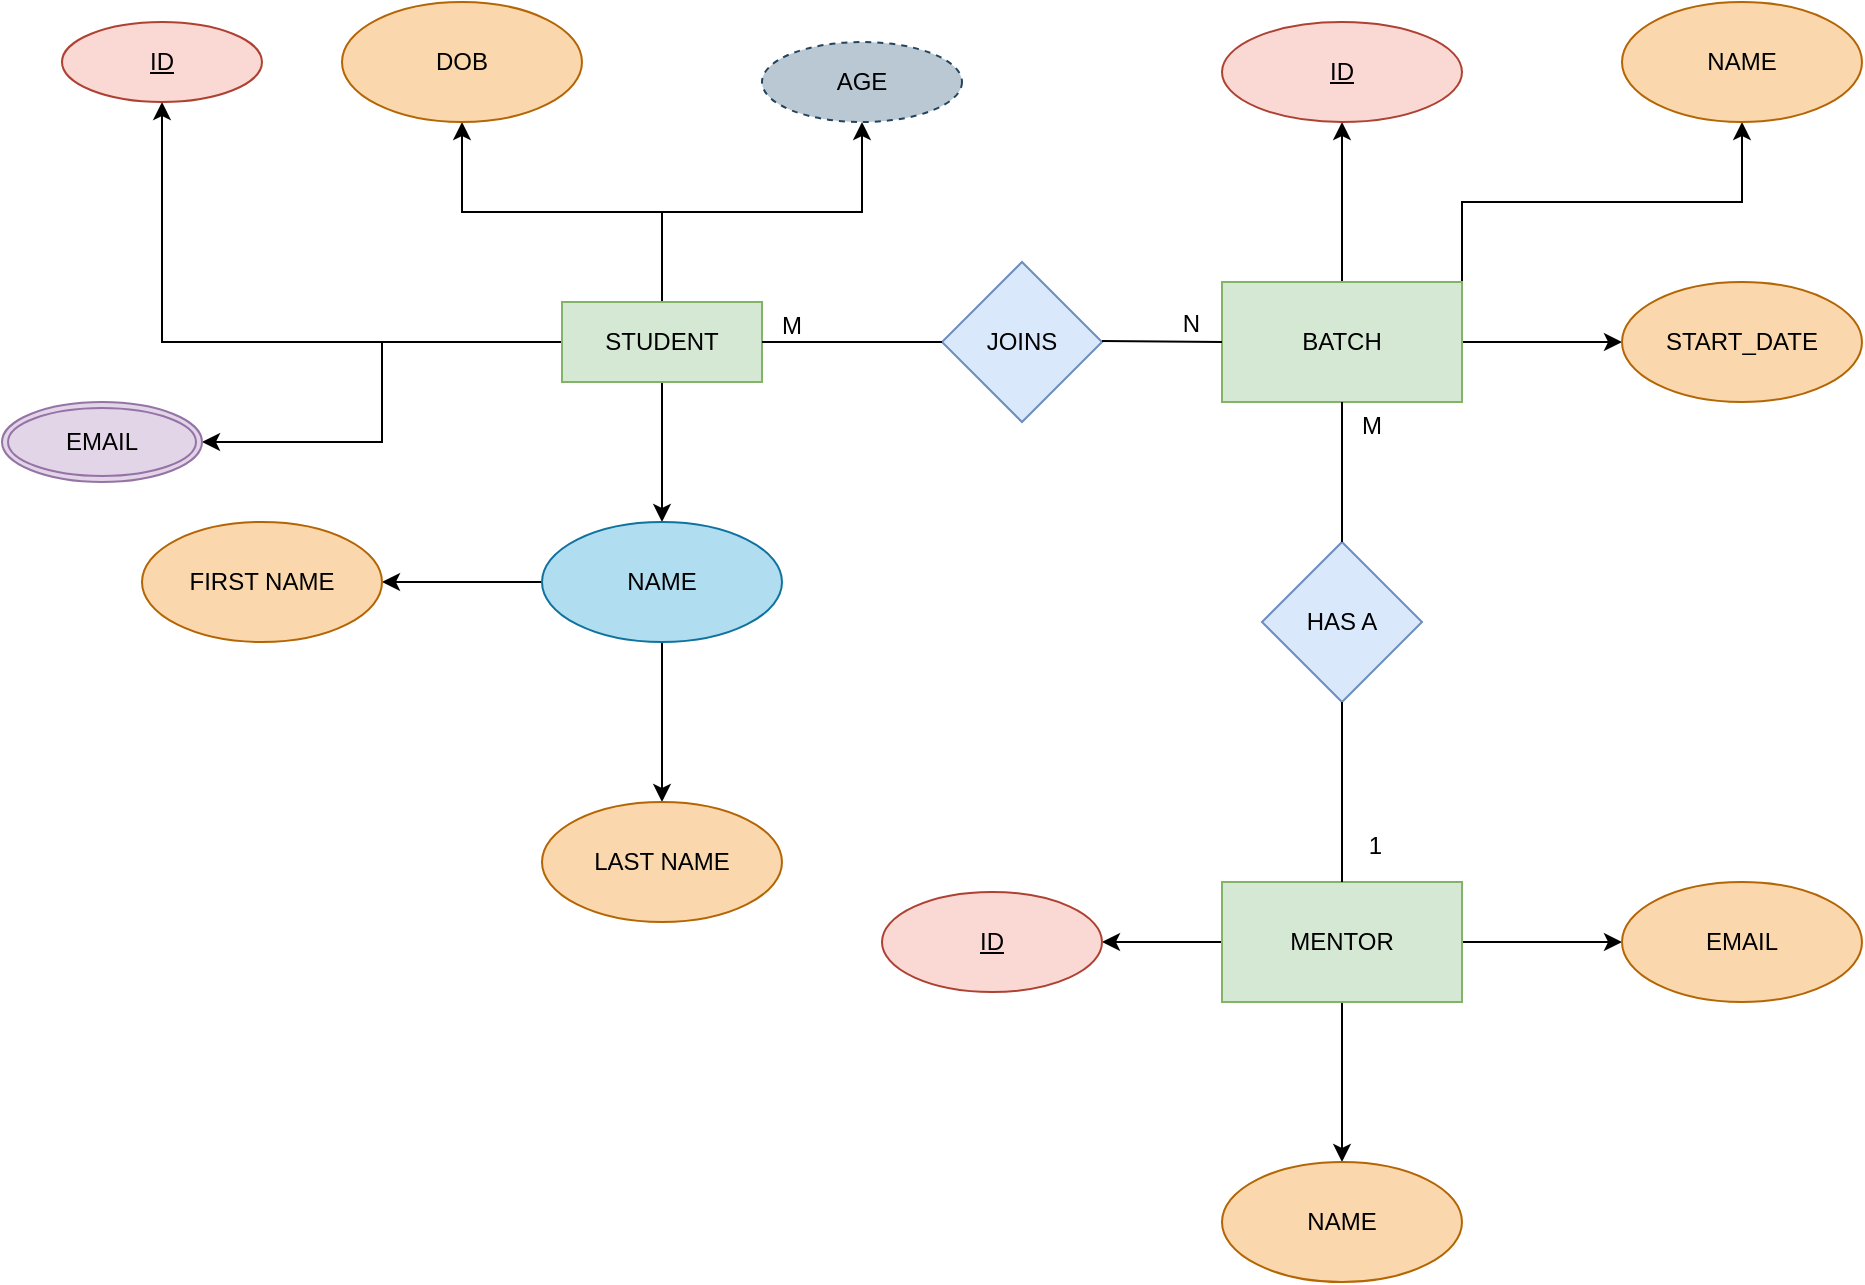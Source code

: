 <mxfile version="20.0.4" type="device"><diagram id="R2lEEEUBdFMjLlhIrx00" name="Page-1"><mxGraphModel dx="901" dy="615" grid="1" gridSize="10" guides="1" tooltips="1" connect="1" arrows="1" fold="1" page="1" pageScale="1" pageWidth="850" pageHeight="1100" math="0" shadow="0" extFonts="Permanent Marker^https://fonts.googleapis.com/css?family=Permanent+Marker"><root><mxCell id="0"/><mxCell id="1" parent="0"/><mxCell id="Y5mlLOmT_3ghe-jf76Ce-3" value="" style="edgeStyle=orthogonalEdgeStyle;rounded=0;orthogonalLoop=1;jettySize=auto;html=1;" parent="1" source="Y5mlLOmT_3ghe-jf76Ce-1" target="Y5mlLOmT_3ghe-jf76Ce-2" edge="1"><mxGeometry relative="1" as="geometry"/></mxCell><mxCell id="Y5mlLOmT_3ghe-jf76Ce-5" value="" style="edgeStyle=orthogonalEdgeStyle;rounded=0;orthogonalLoop=1;jettySize=auto;html=1;" parent="1" source="Y5mlLOmT_3ghe-jf76Ce-1" target="Y5mlLOmT_3ghe-jf76Ce-4" edge="1"><mxGeometry relative="1" as="geometry"/></mxCell><mxCell id="Y5mlLOmT_3ghe-jf76Ce-11" value="" style="edgeStyle=orthogonalEdgeStyle;rounded=0;orthogonalLoop=1;jettySize=auto;html=1;" parent="1" source="Y5mlLOmT_3ghe-jf76Ce-1" target="Y5mlLOmT_3ghe-jf76Ce-10" edge="1"><mxGeometry relative="1" as="geometry"/></mxCell><mxCell id="Y5mlLOmT_3ghe-jf76Ce-13" value="" style="edgeStyle=orthogonalEdgeStyle;rounded=0;orthogonalLoop=1;jettySize=auto;html=1;" parent="1" source="Y5mlLOmT_3ghe-jf76Ce-1" target="Y5mlLOmT_3ghe-jf76Ce-12" edge="1"><mxGeometry relative="1" as="geometry"/></mxCell><mxCell id="4EB3nuLRP2A_5oijIyLw-2" style="edgeStyle=orthogonalEdgeStyle;rounded=0;orthogonalLoop=1;jettySize=auto;html=1;exitX=0;exitY=0.5;exitDx=0;exitDy=0;entryX=1;entryY=0.5;entryDx=0;entryDy=0;" edge="1" parent="1" source="Y5mlLOmT_3ghe-jf76Ce-1" target="Y5mlLOmT_3ghe-jf76Ce-14"><mxGeometry relative="1" as="geometry"/></mxCell><mxCell id="Y5mlLOmT_3ghe-jf76Ce-1" value="STUDENT" style="whiteSpace=wrap;html=1;align=center;fillColor=#d5e8d4;strokeColor=#82b366;" parent="1" vertex="1"><mxGeometry x="340" y="210" width="100" height="40" as="geometry"/></mxCell><mxCell id="Y5mlLOmT_3ghe-jf76Ce-2" value="ID" style="ellipse;whiteSpace=wrap;html=1;align=center;fontStyle=4;fillColor=#fad9d5;strokeColor=#ae4132;" parent="1" vertex="1"><mxGeometry x="90" y="70" width="100" height="40" as="geometry"/></mxCell><mxCell id="Y5mlLOmT_3ghe-jf76Ce-7" value="" style="edgeStyle=orthogonalEdgeStyle;rounded=0;orthogonalLoop=1;jettySize=auto;html=1;" parent="1" source="Y5mlLOmT_3ghe-jf76Ce-4" target="Y5mlLOmT_3ghe-jf76Ce-6" edge="1"><mxGeometry relative="1" as="geometry"/></mxCell><mxCell id="Y5mlLOmT_3ghe-jf76Ce-9" value="" style="edgeStyle=orthogonalEdgeStyle;rounded=0;orthogonalLoop=1;jettySize=auto;html=1;" parent="1" source="Y5mlLOmT_3ghe-jf76Ce-4" target="Y5mlLOmT_3ghe-jf76Ce-8" edge="1"><mxGeometry relative="1" as="geometry"/></mxCell><mxCell id="Y5mlLOmT_3ghe-jf76Ce-4" value="NAME" style="ellipse;whiteSpace=wrap;html=1;fillColor=#b1ddf0;strokeColor=#10739e;" parent="1" vertex="1"><mxGeometry x="330" y="320" width="120" height="60" as="geometry"/></mxCell><mxCell id="Y5mlLOmT_3ghe-jf76Ce-6" value="LAST NAME" style="ellipse;whiteSpace=wrap;html=1;fillColor=#fad7ac;strokeColor=#b46504;" parent="1" vertex="1"><mxGeometry x="330" y="460" width="120" height="60" as="geometry"/></mxCell><mxCell id="Y5mlLOmT_3ghe-jf76Ce-8" value="FIRST NAME" style="ellipse;whiteSpace=wrap;html=1;fillColor=#fad7ac;strokeColor=#b46504;" parent="1" vertex="1"><mxGeometry x="130" y="320" width="120" height="60" as="geometry"/></mxCell><mxCell id="Y5mlLOmT_3ghe-jf76Ce-10" value="DOB" style="ellipse;whiteSpace=wrap;html=1;fillColor=#fad7ac;strokeColor=#b46504;" parent="1" vertex="1"><mxGeometry x="230" y="60" width="120" height="60" as="geometry"/></mxCell><mxCell id="Y5mlLOmT_3ghe-jf76Ce-12" value="AGE" style="ellipse;whiteSpace=wrap;html=1;align=center;dashed=1;fillColor=#bac8d3;strokeColor=#23445d;" parent="1" vertex="1"><mxGeometry x="440" y="80" width="100" height="40" as="geometry"/></mxCell><mxCell id="Y5mlLOmT_3ghe-jf76Ce-14" value="EMAIL" style="ellipse;shape=doubleEllipse;margin=3;whiteSpace=wrap;html=1;align=center;fillColor=#e1d5e7;strokeColor=#9673a6;" parent="1" vertex="1"><mxGeometry x="60" y="260" width="100" height="40" as="geometry"/></mxCell><mxCell id="4EB3nuLRP2A_5oijIyLw-3" value="JOINS" style="rhombus;whiteSpace=wrap;html=1;fillColor=#dae8fc;strokeColor=#6c8ebf;" vertex="1" parent="1"><mxGeometry x="530" y="190" width="80" height="80" as="geometry"/></mxCell><mxCell id="4EB3nuLRP2A_5oijIyLw-13" value="" style="edgeStyle=orthogonalEdgeStyle;rounded=0;orthogonalLoop=1;jettySize=auto;html=1;" edge="1" parent="1" source="4EB3nuLRP2A_5oijIyLw-5"><mxGeometry relative="1" as="geometry"><mxPoint x="730" y="120" as="targetPoint"/></mxGeometry></mxCell><mxCell id="4EB3nuLRP2A_5oijIyLw-18" value="" style="edgeStyle=orthogonalEdgeStyle;rounded=0;orthogonalLoop=1;jettySize=auto;html=1;" edge="1" parent="1" source="4EB3nuLRP2A_5oijIyLw-5" target="4EB3nuLRP2A_5oijIyLw-17"><mxGeometry relative="1" as="geometry"/></mxCell><mxCell id="4EB3nuLRP2A_5oijIyLw-19" style="edgeStyle=orthogonalEdgeStyle;rounded=0;orthogonalLoop=1;jettySize=auto;html=1;exitX=1;exitY=0;exitDx=0;exitDy=0;entryX=0.5;entryY=1;entryDx=0;entryDy=0;" edge="1" parent="1" source="4EB3nuLRP2A_5oijIyLw-5" target="4EB3nuLRP2A_5oijIyLw-15"><mxGeometry relative="1" as="geometry"/></mxCell><mxCell id="4EB3nuLRP2A_5oijIyLw-5" value="BATCH" style="whiteSpace=wrap;html=1;fillColor=#d5e8d4;strokeColor=#82b366;" vertex="1" parent="1"><mxGeometry x="670" y="200" width="120" height="60" as="geometry"/></mxCell><mxCell id="4EB3nuLRP2A_5oijIyLw-7" value="" style="endArrow=none;html=1;rounded=0;entryX=0;entryY=0.5;entryDx=0;entryDy=0;" edge="1" parent="1" target="4EB3nuLRP2A_5oijIyLw-5"><mxGeometry relative="1" as="geometry"><mxPoint x="610" y="229.5" as="sourcePoint"/><mxPoint x="650" y="170" as="targetPoint"/></mxGeometry></mxCell><mxCell id="4EB3nuLRP2A_5oijIyLw-8" value="N" style="resizable=0;html=1;align=right;verticalAlign=bottom;" connectable="0" vertex="1" parent="4EB3nuLRP2A_5oijIyLw-7"><mxGeometry x="1" relative="1" as="geometry"><mxPoint x="-10" as="offset"/></mxGeometry></mxCell><mxCell id="4EB3nuLRP2A_5oijIyLw-10" value="" style="endArrow=none;html=1;rounded=0;entryX=1;entryY=0.5;entryDx=0;entryDy=0;exitX=0;exitY=0.5;exitDx=0;exitDy=0;" edge="1" parent="1" source="4EB3nuLRP2A_5oijIyLw-3" target="Y5mlLOmT_3ghe-jf76Ce-1"><mxGeometry relative="1" as="geometry"><mxPoint x="620" y="239.5" as="sourcePoint"/><mxPoint x="680" y="240" as="targetPoint"/></mxGeometry></mxCell><mxCell id="4EB3nuLRP2A_5oijIyLw-11" value="M" style="resizable=0;html=1;align=right;verticalAlign=bottom;" connectable="0" vertex="1" parent="4EB3nuLRP2A_5oijIyLw-10"><mxGeometry x="1" relative="1" as="geometry"><mxPoint x="20" as="offset"/></mxGeometry></mxCell><mxCell id="4EB3nuLRP2A_5oijIyLw-14" value="ID" style="ellipse;whiteSpace=wrap;html=1;align=center;fontStyle=4;fillColor=#fad9d5;strokeColor=#ae4132;" vertex="1" parent="1"><mxGeometry x="670" y="70" width="120" height="50" as="geometry"/></mxCell><mxCell id="4EB3nuLRP2A_5oijIyLw-15" value="NAME" style="ellipse;whiteSpace=wrap;html=1;fillColor=#fad7ac;strokeColor=#b46504;" vertex="1" parent="1"><mxGeometry x="870" y="60" width="120" height="60" as="geometry"/></mxCell><mxCell id="4EB3nuLRP2A_5oijIyLw-17" value="START_DATE" style="ellipse;whiteSpace=wrap;html=1;fillColor=#fad7ac;strokeColor=#b46504;" vertex="1" parent="1"><mxGeometry x="870" y="200" width="120" height="60" as="geometry"/></mxCell><mxCell id="4EB3nuLRP2A_5oijIyLw-20" value="HAS A" style="rhombus;whiteSpace=wrap;html=1;fillColor=#dae8fc;strokeColor=#6c8ebf;" vertex="1" parent="1"><mxGeometry x="690" y="330" width="80" height="80" as="geometry"/></mxCell><mxCell id="4EB3nuLRP2A_5oijIyLw-29" value="" style="edgeStyle=orthogonalEdgeStyle;rounded=0;orthogonalLoop=1;jettySize=auto;html=1;" edge="1" parent="1" source="4EB3nuLRP2A_5oijIyLw-22" target="4EB3nuLRP2A_5oijIyLw-28"><mxGeometry relative="1" as="geometry"/></mxCell><mxCell id="4EB3nuLRP2A_5oijIyLw-31" value="" style="edgeStyle=orthogonalEdgeStyle;rounded=0;orthogonalLoop=1;jettySize=auto;html=1;" edge="1" parent="1" source="4EB3nuLRP2A_5oijIyLw-22" target="4EB3nuLRP2A_5oijIyLw-30"><mxGeometry relative="1" as="geometry"/></mxCell><mxCell id="4EB3nuLRP2A_5oijIyLw-35" value="" style="edgeStyle=orthogonalEdgeStyle;rounded=0;orthogonalLoop=1;jettySize=auto;html=1;" edge="1" parent="1" source="4EB3nuLRP2A_5oijIyLw-22" target="4EB3nuLRP2A_5oijIyLw-33"><mxGeometry relative="1" as="geometry"/></mxCell><mxCell id="4EB3nuLRP2A_5oijIyLw-22" value="MENTOR" style="whiteSpace=wrap;html=1;fillColor=#d5e8d4;strokeColor=#82b366;" vertex="1" parent="1"><mxGeometry x="670" y="500" width="120" height="60" as="geometry"/></mxCell><mxCell id="4EB3nuLRP2A_5oijIyLw-24" value="" style="endArrow=none;html=1;rounded=0;exitX=0.5;exitY=0;exitDx=0;exitDy=0;" edge="1" parent="1" source="4EB3nuLRP2A_5oijIyLw-20"><mxGeometry relative="1" as="geometry"><mxPoint x="750" y="410" as="sourcePoint"/><mxPoint x="730" y="260" as="targetPoint"/></mxGeometry></mxCell><mxCell id="4EB3nuLRP2A_5oijIyLw-25" value="M" style="resizable=0;html=1;align=right;verticalAlign=bottom;" connectable="0" vertex="1" parent="4EB3nuLRP2A_5oijIyLw-24"><mxGeometry x="1" relative="1" as="geometry"><mxPoint x="20" y="20" as="offset"/></mxGeometry></mxCell><mxCell id="4EB3nuLRP2A_5oijIyLw-26" value="" style="endArrow=none;html=1;rounded=0;exitX=0.5;exitY=0;exitDx=0;exitDy=0;entryX=0.5;entryY=1;entryDx=0;entryDy=0;" edge="1" parent="1" source="4EB3nuLRP2A_5oijIyLw-22" target="4EB3nuLRP2A_5oijIyLw-20"><mxGeometry relative="1" as="geometry"><mxPoint x="729.5" y="490" as="sourcePoint"/><mxPoint x="729.5" y="420" as="targetPoint"/></mxGeometry></mxCell><mxCell id="4EB3nuLRP2A_5oijIyLw-27" value="1" style="resizable=0;html=1;align=right;verticalAlign=bottom;" connectable="0" vertex="1" parent="4EB3nuLRP2A_5oijIyLw-26"><mxGeometry x="1" relative="1" as="geometry"><mxPoint x="20" y="80" as="offset"/></mxGeometry></mxCell><mxCell id="4EB3nuLRP2A_5oijIyLw-28" value="NAME" style="ellipse;whiteSpace=wrap;html=1;fillColor=#fad7ac;strokeColor=#b46504;" vertex="1" parent="1"><mxGeometry x="670" y="640" width="120" height="60" as="geometry"/></mxCell><mxCell id="4EB3nuLRP2A_5oijIyLw-30" value="EMAIL" style="ellipse;whiteSpace=wrap;html=1;fillColor=#fad7ac;strokeColor=#b46504;" vertex="1" parent="1"><mxGeometry x="870" y="500" width="120" height="60" as="geometry"/></mxCell><mxCell id="4EB3nuLRP2A_5oijIyLw-33" value="ID" style="ellipse;whiteSpace=wrap;html=1;align=center;fontStyle=4;fillColor=#fad9d5;strokeColor=#ae4132;" vertex="1" parent="1"><mxGeometry x="500" y="505" width="110" height="50" as="geometry"/></mxCell></root></mxGraphModel></diagram></mxfile>